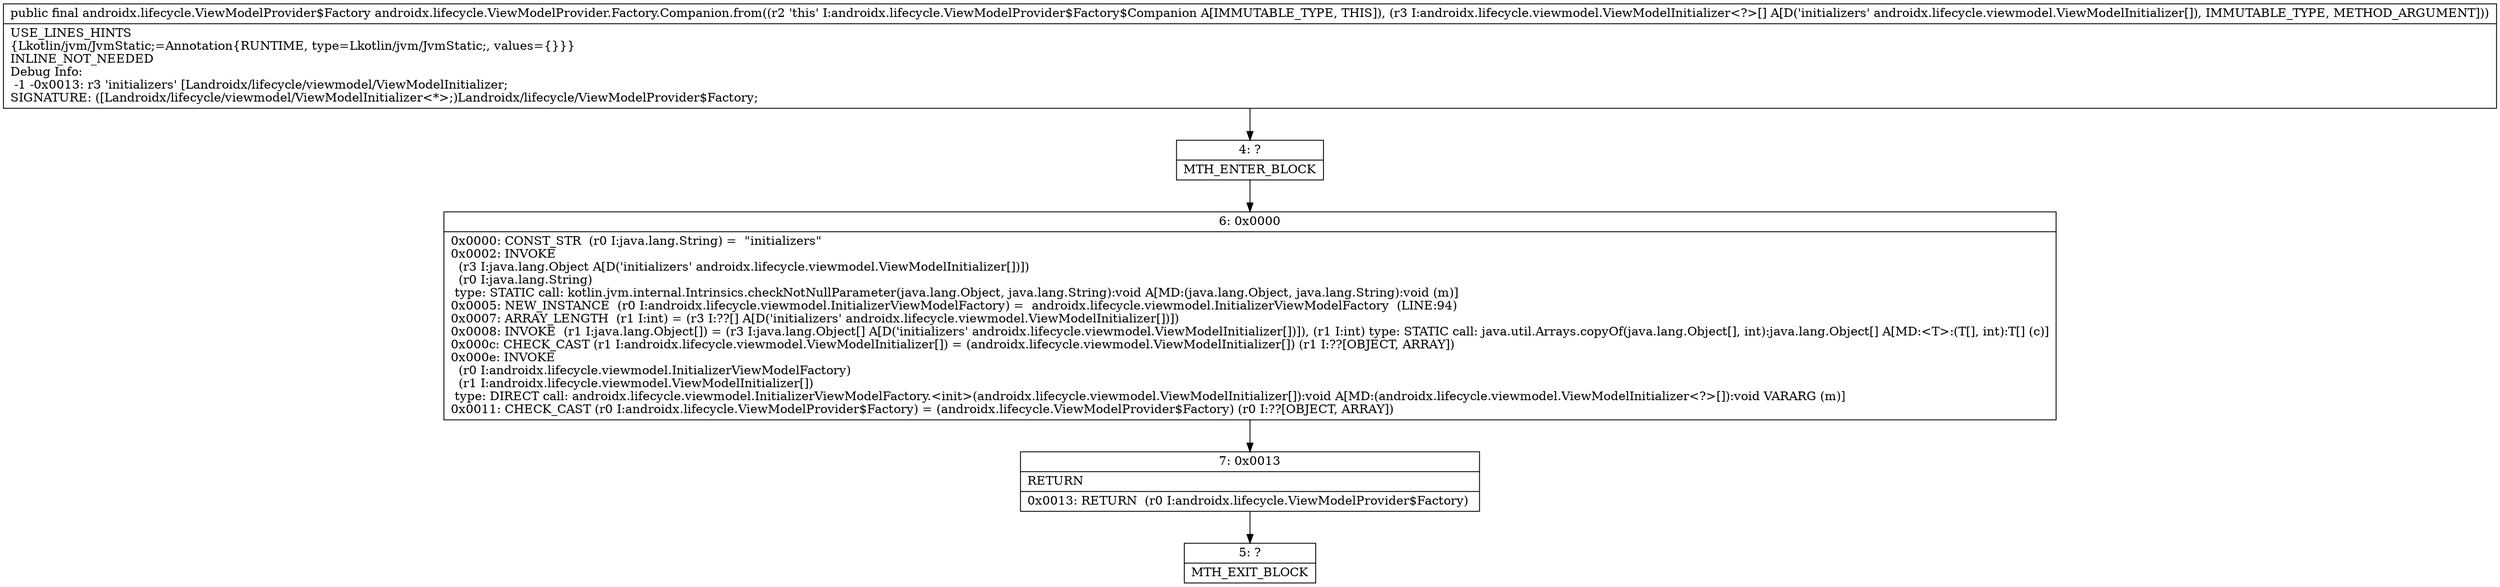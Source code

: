 digraph "CFG forandroidx.lifecycle.ViewModelProvider.Factory.Companion.from([Landroidx\/lifecycle\/viewmodel\/ViewModelInitializer;)Landroidx\/lifecycle\/ViewModelProvider$Factory;" {
Node_4 [shape=record,label="{4\:\ ?|MTH_ENTER_BLOCK\l}"];
Node_6 [shape=record,label="{6\:\ 0x0000|0x0000: CONST_STR  (r0 I:java.lang.String) =  \"initializers\" \l0x0002: INVOKE  \l  (r3 I:java.lang.Object A[D('initializers' androidx.lifecycle.viewmodel.ViewModelInitializer[])])\l  (r0 I:java.lang.String)\l type: STATIC call: kotlin.jvm.internal.Intrinsics.checkNotNullParameter(java.lang.Object, java.lang.String):void A[MD:(java.lang.Object, java.lang.String):void (m)]\l0x0005: NEW_INSTANCE  (r0 I:androidx.lifecycle.viewmodel.InitializerViewModelFactory) =  androidx.lifecycle.viewmodel.InitializerViewModelFactory  (LINE:94)\l0x0007: ARRAY_LENGTH  (r1 I:int) = (r3 I:??[] A[D('initializers' androidx.lifecycle.viewmodel.ViewModelInitializer[])]) \l0x0008: INVOKE  (r1 I:java.lang.Object[]) = (r3 I:java.lang.Object[] A[D('initializers' androidx.lifecycle.viewmodel.ViewModelInitializer[])]), (r1 I:int) type: STATIC call: java.util.Arrays.copyOf(java.lang.Object[], int):java.lang.Object[] A[MD:\<T\>:(T[], int):T[] (c)]\l0x000c: CHECK_CAST (r1 I:androidx.lifecycle.viewmodel.ViewModelInitializer[]) = (androidx.lifecycle.viewmodel.ViewModelInitializer[]) (r1 I:??[OBJECT, ARRAY]) \l0x000e: INVOKE  \l  (r0 I:androidx.lifecycle.viewmodel.InitializerViewModelFactory)\l  (r1 I:androidx.lifecycle.viewmodel.ViewModelInitializer[])\l type: DIRECT call: androidx.lifecycle.viewmodel.InitializerViewModelFactory.\<init\>(androidx.lifecycle.viewmodel.ViewModelInitializer[]):void A[MD:(androidx.lifecycle.viewmodel.ViewModelInitializer\<?\>[]):void VARARG (m)]\l0x0011: CHECK_CAST (r0 I:androidx.lifecycle.ViewModelProvider$Factory) = (androidx.lifecycle.ViewModelProvider$Factory) (r0 I:??[OBJECT, ARRAY]) \l}"];
Node_7 [shape=record,label="{7\:\ 0x0013|RETURN\l|0x0013: RETURN  (r0 I:androidx.lifecycle.ViewModelProvider$Factory) \l}"];
Node_5 [shape=record,label="{5\:\ ?|MTH_EXIT_BLOCK\l}"];
MethodNode[shape=record,label="{public final androidx.lifecycle.ViewModelProvider$Factory androidx.lifecycle.ViewModelProvider.Factory.Companion.from((r2 'this' I:androidx.lifecycle.ViewModelProvider$Factory$Companion A[IMMUTABLE_TYPE, THIS]), (r3 I:androidx.lifecycle.viewmodel.ViewModelInitializer\<?\>[] A[D('initializers' androidx.lifecycle.viewmodel.ViewModelInitializer[]), IMMUTABLE_TYPE, METHOD_ARGUMENT]))  | USE_LINES_HINTS\l\{Lkotlin\/jvm\/JvmStatic;=Annotation\{RUNTIME, type=Lkotlin\/jvm\/JvmStatic;, values=\{\}\}\}\lINLINE_NOT_NEEDED\lDebug Info:\l  \-1 \-0x0013: r3 'initializers' [Landroidx\/lifecycle\/viewmodel\/ViewModelInitializer;\lSIGNATURE: ([Landroidx\/lifecycle\/viewmodel\/ViewModelInitializer\<*\>;)Landroidx\/lifecycle\/ViewModelProvider$Factory;\l}"];
MethodNode -> Node_4;Node_4 -> Node_6;
Node_6 -> Node_7;
Node_7 -> Node_5;
}

